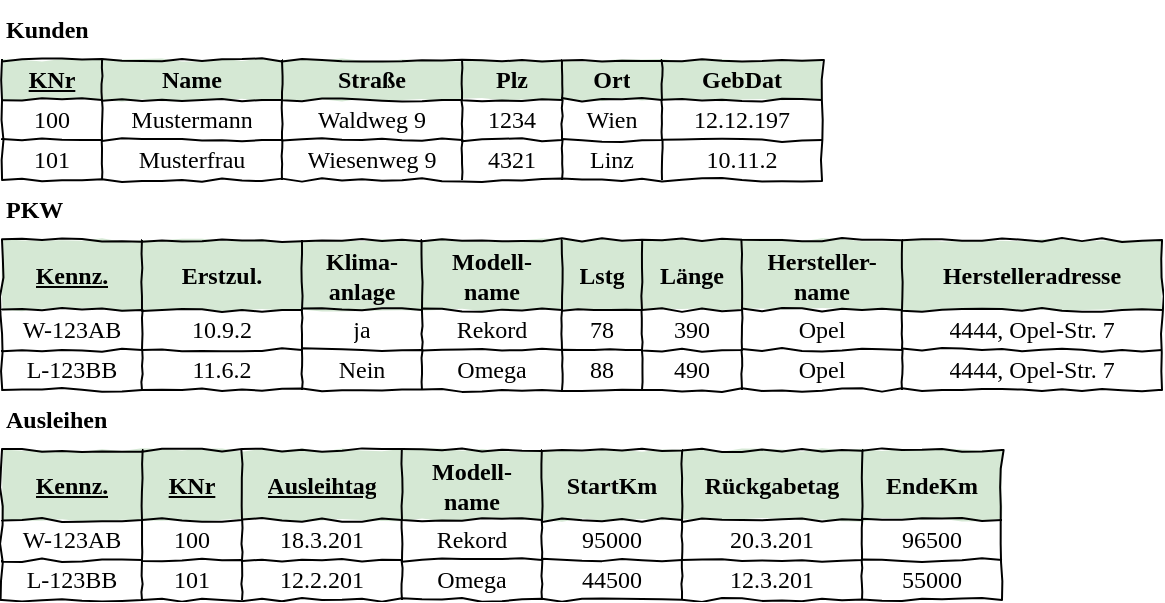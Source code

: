 <mxfile version="13.4.5" type="device"><diagram id="b6C6gAqckI_QUd7eWxeR" name="Page-1"><mxGraphModel dx="865" dy="506" grid="1" gridSize="10" guides="1" tooltips="1" connect="1" arrows="1" fold="1" page="1" pageScale="1" pageWidth="827" pageHeight="1169" math="0" shadow="0"><root><mxCell id="0"/><mxCell id="1" parent="0"/><mxCell id="mK8x0z9qfenftQ7Wl_zX-143" value="" style="rounded=0;whiteSpace=wrap;html=1;shadow=0;comic=1;startSize=0;fontFamily=Comic Sans MS;strokeColor=none;" vertex="1" parent="1"><mxGeometry x="80" y="310" width="500" height="40" as="geometry"/></mxCell><mxCell id="mK8x0z9qfenftQ7Wl_zX-167" value="" style="rounded=0;whiteSpace=wrap;html=1;shadow=0;comic=1;startSize=0;fontFamily=Comic Sans MS;strokeColor=none;" vertex="1" parent="1"><mxGeometry x="80" y="205" width="580" height="41" as="geometry"/></mxCell><mxCell id="mK8x0z9qfenftQ7Wl_zX-166" value="" style="rounded=0;whiteSpace=wrap;html=1;shadow=0;comic=1;startSize=0;fontFamily=Comic Sans MS;strokeColor=none;" vertex="1" parent="1"><mxGeometry x="80" y="100" width="410" height="40" as="geometry"/></mxCell><mxCell id="mK8x0z9qfenftQ7Wl_zX-81" value="" style="rounded=0;whiteSpace=wrap;html=1;shadow=0;comic=1;startSize=0;fillColor=#d5e8d4;fontFamily=Comic Sans MS;strokeColor=none;" vertex="1" parent="1"><mxGeometry x="80" y="170" width="580" height="35" as="geometry"/></mxCell><mxCell id="mK8x0z9qfenftQ7Wl_zX-80" value="" style="rounded=0;whiteSpace=wrap;html=1;shadow=0;comic=1;startSize=0;fillColor=#d5e8d4;fontFamily=Comic Sans MS;strokeColor=none;" vertex="1" parent="1"><mxGeometry x="80" y="80" width="410" height="20" as="geometry"/></mxCell><object label="" id="mK8x0z9qfenftQ7Wl_zX-1"><mxCell style="shape=table;html=1;whiteSpace=wrap;startSize=0;container=1;collapsible=0;childLayout=tableLayout;shadow=0;comic=1;fontFamily=Comic Sans MS;horizontal=1;arcSize=42;fillColor=none;" vertex="1" parent="1"><mxGeometry x="80" y="80" width="410" height="60" as="geometry"/></mxCell></object><mxCell id="mK8x0z9qfenftQ7Wl_zX-2" value="" style="shape=partialRectangle;html=1;whiteSpace=wrap;collapsible=0;dropTarget=0;pointerEvents=0;fillColor=none;top=0;left=0;bottom=0;right=0;points=[[0,0.5],[1,0.5]];portConstraint=eastwest;fontFamily=Comic Sans MS;" vertex="1" parent="mK8x0z9qfenftQ7Wl_zX-1"><mxGeometry width="410" height="20" as="geometry"/></mxCell><mxCell id="mK8x0z9qfenftQ7Wl_zX-3" value="&lt;span style=&quot;font-weight: 700&quot;&gt;&lt;u&gt;KNr&lt;/u&gt;&lt;/span&gt;" style="shape=partialRectangle;html=1;whiteSpace=wrap;connectable=0;top=0;left=0;bottom=0;right=0;overflow=hidden;fontFamily=Comic Sans MS;strokeColor=#82b366;comic=1;fillColor=none;" vertex="1" parent="mK8x0z9qfenftQ7Wl_zX-2"><mxGeometry width="50" height="20" as="geometry"/></mxCell><mxCell id="mK8x0z9qfenftQ7Wl_zX-4" value="&lt;span style=&quot;font-weight: 700&quot;&gt;Name&lt;/span&gt;" style="shape=partialRectangle;html=1;whiteSpace=wrap;connectable=0;top=0;left=0;bottom=0;right=0;overflow=hidden;fontFamily=Comic Sans MS;strokeColor=#82b366;comic=1;fillColor=none;" vertex="1" parent="mK8x0z9qfenftQ7Wl_zX-2"><mxGeometry x="50" width="90" height="20" as="geometry"/></mxCell><mxCell id="mK8x0z9qfenftQ7Wl_zX-5" value="&lt;span style=&quot;font-weight: 700&quot;&gt;Straße&lt;/span&gt;" style="shape=partialRectangle;html=1;whiteSpace=wrap;connectable=0;top=0;left=0;bottom=0;right=0;overflow=hidden;fontFamily=Comic Sans MS;strokeColor=#82b366;comic=1;fillColor=none;" vertex="1" parent="mK8x0z9qfenftQ7Wl_zX-2"><mxGeometry x="140" width="90" height="20" as="geometry"/></mxCell><mxCell id="mK8x0z9qfenftQ7Wl_zX-14" value="&lt;span style=&quot;font-weight: 700&quot;&gt;Plz&lt;/span&gt;" style="shape=partialRectangle;html=1;whiteSpace=wrap;connectable=0;top=0;left=0;bottom=0;right=0;overflow=hidden;fontFamily=Comic Sans MS;strokeColor=#82b366;comic=1;fillColor=none;" vertex="1" parent="mK8x0z9qfenftQ7Wl_zX-2"><mxGeometry x="230" width="50" height="20" as="geometry"/></mxCell><mxCell id="mK8x0z9qfenftQ7Wl_zX-17" value="&lt;span style=&quot;font-weight: 700&quot;&gt;Ort&lt;/span&gt;" style="shape=partialRectangle;html=1;whiteSpace=wrap;connectable=0;top=0;left=0;bottom=0;right=0;overflow=hidden;fontFamily=Comic Sans MS;strokeColor=#82b366;comic=1;fillColor=none;" vertex="1" parent="mK8x0z9qfenftQ7Wl_zX-2"><mxGeometry x="280" width="50" height="20" as="geometry"/></mxCell><mxCell id="mK8x0z9qfenftQ7Wl_zX-20" value="&lt;span style=&quot;font-weight: 700&quot;&gt;GebDat&lt;/span&gt;" style="shape=partialRectangle;html=1;whiteSpace=wrap;connectable=0;top=0;left=0;bottom=0;right=0;overflow=hidden;fontFamily=Comic Sans MS;strokeColor=#82b366;comic=1;fillColor=none;" vertex="1" parent="mK8x0z9qfenftQ7Wl_zX-2"><mxGeometry x="330" width="80" height="20" as="geometry"/></mxCell><mxCell id="mK8x0z9qfenftQ7Wl_zX-6" value="" style="shape=partialRectangle;html=1;whiteSpace=wrap;collapsible=0;dropTarget=0;pointerEvents=0;fillColor=none;top=0;left=0;bottom=0;right=0;points=[[0,0.5],[1,0.5]];portConstraint=eastwest;fontFamily=Comic Sans MS;" vertex="1" parent="mK8x0z9qfenftQ7Wl_zX-1"><mxGeometry y="20" width="410" height="20" as="geometry"/></mxCell><mxCell id="mK8x0z9qfenftQ7Wl_zX-7" value="100" style="shape=partialRectangle;html=1;whiteSpace=wrap;connectable=0;fillColor=none;top=0;left=0;bottom=0;right=0;overflow=hidden;fontFamily=Comic Sans MS;" vertex="1" parent="mK8x0z9qfenftQ7Wl_zX-6"><mxGeometry width="50" height="20" as="geometry"/></mxCell><mxCell id="mK8x0z9qfenftQ7Wl_zX-8" value="Mustermann" style="shape=partialRectangle;html=1;whiteSpace=wrap;connectable=0;fillColor=none;top=0;left=0;bottom=0;right=0;overflow=hidden;fontFamily=Comic Sans MS;" vertex="1" parent="mK8x0z9qfenftQ7Wl_zX-6"><mxGeometry x="50" width="90" height="20" as="geometry"/></mxCell><mxCell id="mK8x0z9qfenftQ7Wl_zX-9" value="Waldweg 9" style="shape=partialRectangle;html=1;whiteSpace=wrap;connectable=0;fillColor=none;top=0;left=0;bottom=0;right=0;overflow=hidden;fontFamily=Comic Sans MS;" vertex="1" parent="mK8x0z9qfenftQ7Wl_zX-6"><mxGeometry x="140" width="90" height="20" as="geometry"/></mxCell><mxCell id="mK8x0z9qfenftQ7Wl_zX-15" value="1234" style="shape=partialRectangle;html=1;whiteSpace=wrap;connectable=0;fillColor=none;top=0;left=0;bottom=0;right=0;overflow=hidden;fontFamily=Comic Sans MS;" vertex="1" parent="mK8x0z9qfenftQ7Wl_zX-6"><mxGeometry x="230" width="50" height="20" as="geometry"/></mxCell><mxCell id="mK8x0z9qfenftQ7Wl_zX-18" value="Wien" style="shape=partialRectangle;html=1;whiteSpace=wrap;connectable=0;fillColor=none;top=0;left=0;bottom=0;right=0;overflow=hidden;fontFamily=Comic Sans MS;" vertex="1" parent="mK8x0z9qfenftQ7Wl_zX-6"><mxGeometry x="280" width="50" height="20" as="geometry"/></mxCell><mxCell id="mK8x0z9qfenftQ7Wl_zX-21" value="12.12.197" style="shape=partialRectangle;html=1;whiteSpace=wrap;connectable=0;fillColor=none;top=0;left=0;bottom=0;right=0;overflow=hidden;fontFamily=Comic Sans MS;" vertex="1" parent="mK8x0z9qfenftQ7Wl_zX-6"><mxGeometry x="330" width="80" height="20" as="geometry"/></mxCell><mxCell id="mK8x0z9qfenftQ7Wl_zX-72" style="shape=partialRectangle;html=1;whiteSpace=wrap;collapsible=0;dropTarget=0;pointerEvents=0;fillColor=none;top=0;left=0;bottom=0;right=0;points=[[0,0.5],[1,0.5]];portConstraint=eastwest;fontFamily=Comic Sans MS;" vertex="1" parent="mK8x0z9qfenftQ7Wl_zX-1"><mxGeometry y="40" width="410" height="20" as="geometry"/></mxCell><mxCell id="mK8x0z9qfenftQ7Wl_zX-73" value="&lt;span&gt;101&lt;/span&gt;" style="shape=partialRectangle;html=1;whiteSpace=wrap;connectable=0;fillColor=none;top=0;left=0;bottom=0;right=0;overflow=hidden;fontFamily=Comic Sans MS;" vertex="1" parent="mK8x0z9qfenftQ7Wl_zX-72"><mxGeometry width="50" height="20" as="geometry"/></mxCell><mxCell id="mK8x0z9qfenftQ7Wl_zX-74" value="&lt;span&gt;Musterfrau&lt;/span&gt;" style="shape=partialRectangle;html=1;whiteSpace=wrap;connectable=0;fillColor=none;top=0;left=0;bottom=0;right=0;overflow=hidden;fontFamily=Comic Sans MS;" vertex="1" parent="mK8x0z9qfenftQ7Wl_zX-72"><mxGeometry x="50" width="90" height="20" as="geometry"/></mxCell><mxCell id="mK8x0z9qfenftQ7Wl_zX-75" value="&lt;span&gt;Wiesenweg 9&lt;/span&gt;" style="shape=partialRectangle;html=1;whiteSpace=wrap;connectable=0;fillColor=none;top=0;left=0;bottom=0;right=0;overflow=hidden;fontFamily=Comic Sans MS;" vertex="1" parent="mK8x0z9qfenftQ7Wl_zX-72"><mxGeometry x="140" width="90" height="20" as="geometry"/></mxCell><mxCell id="mK8x0z9qfenftQ7Wl_zX-76" value="&lt;span&gt;4321&lt;/span&gt;" style="shape=partialRectangle;html=1;whiteSpace=wrap;connectable=0;fillColor=none;top=0;left=0;bottom=0;right=0;overflow=hidden;fontFamily=Comic Sans MS;" vertex="1" parent="mK8x0z9qfenftQ7Wl_zX-72"><mxGeometry x="230" width="50" height="20" as="geometry"/></mxCell><mxCell id="mK8x0z9qfenftQ7Wl_zX-77" value="&lt;span&gt;Linz&lt;/span&gt;" style="shape=partialRectangle;html=1;whiteSpace=wrap;connectable=0;fillColor=none;top=0;left=0;bottom=0;right=0;overflow=hidden;fontFamily=Comic Sans MS;" vertex="1" parent="mK8x0z9qfenftQ7Wl_zX-72"><mxGeometry x="280" width="50" height="20" as="geometry"/></mxCell><mxCell id="mK8x0z9qfenftQ7Wl_zX-78" value="&lt;span&gt;10.11.2&lt;/span&gt;" style="shape=partialRectangle;html=1;whiteSpace=wrap;connectable=0;fillColor=none;top=0;left=0;bottom=0;right=0;overflow=hidden;fontFamily=Comic Sans MS;" vertex="1" parent="mK8x0z9qfenftQ7Wl_zX-72"><mxGeometry x="330" width="80" height="20" as="geometry"/></mxCell><mxCell id="mK8x0z9qfenftQ7Wl_zX-110" value="" style="rounded=0;whiteSpace=wrap;html=1;shadow=0;comic=1;startSize=0;fillColor=#d5e8d4;fontFamily=Comic Sans MS;strokeColor=none;" vertex="1" parent="1"><mxGeometry x="80" y="275" width="500" height="35" as="geometry"/></mxCell><object label="" id="mK8x0z9qfenftQ7Wl_zX-111"><mxCell style="shape=table;html=1;whiteSpace=wrap;startSize=0;container=1;collapsible=0;childLayout=tableLayout;shadow=0;comic=1;fontFamily=Comic Sans MS;horizontal=1;arcSize=42;fillColor=none;" vertex="1" parent="1"><mxGeometry x="80" y="275" width="500" height="75" as="geometry"/></mxCell></object><mxCell id="mK8x0z9qfenftQ7Wl_zX-112" value="" style="shape=partialRectangle;html=1;whiteSpace=wrap;collapsible=0;dropTarget=0;pointerEvents=0;fillColor=none;top=0;left=0;bottom=0;right=0;points=[[0,0.5],[1,0.5]];portConstraint=eastwest;fontFamily=Comic Sans MS;" vertex="1" parent="mK8x0z9qfenftQ7Wl_zX-111"><mxGeometry width="500" height="35" as="geometry"/></mxCell><mxCell id="mK8x0z9qfenftQ7Wl_zX-113" value="&lt;span style=&quot;font-weight: 700&quot;&gt;&lt;u&gt;Kennz.&lt;/u&gt;&lt;/span&gt;" style="shape=partialRectangle;html=1;whiteSpace=wrap;connectable=0;top=0;left=0;bottom=0;right=0;overflow=hidden;fontFamily=Comic Sans MS;strokeColor=#82b366;comic=1;fillColor=none;" vertex="1" parent="mK8x0z9qfenftQ7Wl_zX-112"><mxGeometry width="70" height="35" as="geometry"/></mxCell><mxCell id="mK8x0z9qfenftQ7Wl_zX-114" value="&lt;span style=&quot;font-weight: 700&quot;&gt;&lt;u&gt;KNr&lt;/u&gt;&lt;/span&gt;" style="shape=partialRectangle;html=1;whiteSpace=wrap;connectable=0;top=0;left=0;bottom=0;right=0;overflow=hidden;fontFamily=Comic Sans MS;strokeColor=#82b366;comic=1;fillColor=none;" vertex="1" parent="mK8x0z9qfenftQ7Wl_zX-112"><mxGeometry x="70" width="50" height="35" as="geometry"/></mxCell><mxCell id="mK8x0z9qfenftQ7Wl_zX-115" value="&lt;b&gt;&lt;u&gt;Ausleihtag&lt;/u&gt;&lt;/b&gt;" style="shape=partialRectangle;html=1;whiteSpace=wrap;connectable=0;top=0;left=0;bottom=0;right=0;overflow=hidden;fontFamily=Comic Sans MS;strokeColor=#82b366;comic=1;fillColor=none;" vertex="1" parent="mK8x0z9qfenftQ7Wl_zX-112"><mxGeometry x="120" width="80" height="35" as="geometry"/></mxCell><mxCell id="mK8x0z9qfenftQ7Wl_zX-116" value="&lt;span style=&quot;font-weight: 700&quot;&gt;Modell-&lt;br&gt;name&lt;br&gt;&lt;/span&gt;" style="shape=partialRectangle;html=1;whiteSpace=wrap;connectable=0;top=0;left=0;bottom=0;right=0;overflow=hidden;fontFamily=Comic Sans MS;strokeColor=#82b366;comic=1;fillColor=none;" vertex="1" parent="mK8x0z9qfenftQ7Wl_zX-112"><mxGeometry x="200" width="70" height="35" as="geometry"/></mxCell><mxCell id="mK8x0z9qfenftQ7Wl_zX-117" value="&lt;span style=&quot;font-weight: 700&quot;&gt;StartKm&lt;/span&gt;" style="shape=partialRectangle;html=1;whiteSpace=wrap;connectable=0;top=0;left=0;bottom=0;right=0;overflow=hidden;fontFamily=Comic Sans MS;strokeColor=#82b366;comic=1;fillColor=none;" vertex="1" parent="mK8x0z9qfenftQ7Wl_zX-112"><mxGeometry x="270" width="70" height="35" as="geometry"/></mxCell><mxCell id="mK8x0z9qfenftQ7Wl_zX-118" value="&lt;span style=&quot;font-weight: 700&quot;&gt;Rückgabetag&lt;/span&gt;" style="shape=partialRectangle;html=1;whiteSpace=wrap;connectable=0;top=0;left=0;bottom=0;right=0;overflow=hidden;fontFamily=Comic Sans MS;strokeColor=#82b366;comic=1;fillColor=none;" vertex="1" parent="mK8x0z9qfenftQ7Wl_zX-112"><mxGeometry x="340" width="90" height="35" as="geometry"/></mxCell><mxCell id="mK8x0z9qfenftQ7Wl_zX-119" value="EndeKm" style="shape=partialRectangle;html=1;whiteSpace=wrap;connectable=0;top=0;left=0;bottom=0;right=0;overflow=hidden;fontFamily=Comic Sans MS;strokeColor=#82b366;comic=1;fillColor=none;fontStyle=1" vertex="1" parent="mK8x0z9qfenftQ7Wl_zX-112"><mxGeometry x="430" width="70" height="35" as="geometry"/></mxCell><mxCell id="mK8x0z9qfenftQ7Wl_zX-121" value="" style="shape=partialRectangle;html=1;whiteSpace=wrap;collapsible=0;dropTarget=0;pointerEvents=0;fillColor=none;top=0;left=0;bottom=0;right=0;points=[[0,0.5],[1,0.5]];portConstraint=eastwest;fontFamily=Comic Sans MS;" vertex="1" parent="mK8x0z9qfenftQ7Wl_zX-111"><mxGeometry y="35" width="500" height="20" as="geometry"/></mxCell><mxCell id="mK8x0z9qfenftQ7Wl_zX-122" value="W-123AB" style="shape=partialRectangle;html=1;whiteSpace=wrap;connectable=0;fillColor=none;top=0;left=0;bottom=0;right=0;overflow=hidden;fontFamily=Comic Sans MS;" vertex="1" parent="mK8x0z9qfenftQ7Wl_zX-121"><mxGeometry width="70" height="20" as="geometry"/></mxCell><mxCell id="mK8x0z9qfenftQ7Wl_zX-123" value="100" style="shape=partialRectangle;html=1;whiteSpace=wrap;connectable=0;fillColor=none;top=0;left=0;bottom=0;right=0;overflow=hidden;fontFamily=Comic Sans MS;" vertex="1" parent="mK8x0z9qfenftQ7Wl_zX-121"><mxGeometry x="70" width="50" height="20" as="geometry"/></mxCell><mxCell id="mK8x0z9qfenftQ7Wl_zX-124" value="18.3.201" style="shape=partialRectangle;html=1;whiteSpace=wrap;connectable=0;fillColor=none;top=0;left=0;bottom=0;right=0;overflow=hidden;fontFamily=Comic Sans MS;" vertex="1" parent="mK8x0z9qfenftQ7Wl_zX-121"><mxGeometry x="120" width="80" height="20" as="geometry"/></mxCell><mxCell id="mK8x0z9qfenftQ7Wl_zX-125" value="Rekord" style="shape=partialRectangle;html=1;whiteSpace=wrap;connectable=0;fillColor=none;top=0;left=0;bottom=0;right=0;overflow=hidden;fontFamily=Comic Sans MS;" vertex="1" parent="mK8x0z9qfenftQ7Wl_zX-121"><mxGeometry x="200" width="70" height="20" as="geometry"/></mxCell><mxCell id="mK8x0z9qfenftQ7Wl_zX-126" value="95000" style="shape=partialRectangle;html=1;whiteSpace=wrap;connectable=0;fillColor=none;top=0;left=0;bottom=0;right=0;overflow=hidden;fontFamily=Comic Sans MS;" vertex="1" parent="mK8x0z9qfenftQ7Wl_zX-121"><mxGeometry x="270" width="70" height="20" as="geometry"/></mxCell><mxCell id="mK8x0z9qfenftQ7Wl_zX-127" value="20.3.201" style="shape=partialRectangle;html=1;whiteSpace=wrap;connectable=0;fillColor=none;top=0;left=0;bottom=0;right=0;overflow=hidden;fontFamily=Comic Sans MS;" vertex="1" parent="mK8x0z9qfenftQ7Wl_zX-121"><mxGeometry x="340" width="90" height="20" as="geometry"/></mxCell><mxCell id="mK8x0z9qfenftQ7Wl_zX-128" value="96500" style="shape=partialRectangle;html=1;whiteSpace=wrap;connectable=0;fillColor=none;top=0;left=0;bottom=0;right=0;overflow=hidden;fontFamily=Comic Sans MS;" vertex="1" parent="mK8x0z9qfenftQ7Wl_zX-121"><mxGeometry x="430" width="70" height="20" as="geometry"/></mxCell><mxCell id="mK8x0z9qfenftQ7Wl_zX-130" style="shape=partialRectangle;html=1;whiteSpace=wrap;collapsible=0;dropTarget=0;pointerEvents=0;fillColor=none;top=0;left=0;bottom=0;right=0;points=[[0,0.5],[1,0.5]];portConstraint=eastwest;fontFamily=Comic Sans MS;" vertex="1" parent="mK8x0z9qfenftQ7Wl_zX-111"><mxGeometry y="55" width="500" height="20" as="geometry"/></mxCell><mxCell id="mK8x0z9qfenftQ7Wl_zX-131" value="L-123BB" style="shape=partialRectangle;html=1;whiteSpace=wrap;connectable=0;fillColor=none;top=0;left=0;bottom=0;right=0;overflow=hidden;fontFamily=Comic Sans MS;" vertex="1" parent="mK8x0z9qfenftQ7Wl_zX-130"><mxGeometry width="70" height="20" as="geometry"/></mxCell><mxCell id="mK8x0z9qfenftQ7Wl_zX-132" value="101" style="shape=partialRectangle;html=1;whiteSpace=wrap;connectable=0;fillColor=none;top=0;left=0;bottom=0;right=0;overflow=hidden;fontFamily=Comic Sans MS;" vertex="1" parent="mK8x0z9qfenftQ7Wl_zX-130"><mxGeometry x="70" width="50" height="20" as="geometry"/></mxCell><mxCell id="mK8x0z9qfenftQ7Wl_zX-133" value="&lt;span&gt;12.2.201&lt;/span&gt;" style="shape=partialRectangle;html=1;whiteSpace=wrap;connectable=0;fillColor=none;top=0;left=0;bottom=0;right=0;overflow=hidden;fontFamily=Comic Sans MS;" vertex="1" parent="mK8x0z9qfenftQ7Wl_zX-130"><mxGeometry x="120" width="80" height="20" as="geometry"/></mxCell><mxCell id="mK8x0z9qfenftQ7Wl_zX-134" value="Omega" style="shape=partialRectangle;html=1;whiteSpace=wrap;connectable=0;fillColor=none;top=0;left=0;bottom=0;right=0;overflow=hidden;fontFamily=Comic Sans MS;" vertex="1" parent="mK8x0z9qfenftQ7Wl_zX-130"><mxGeometry x="200" width="70" height="20" as="geometry"/></mxCell><mxCell id="mK8x0z9qfenftQ7Wl_zX-135" value="&lt;span&gt;44500&lt;/span&gt;" style="shape=partialRectangle;html=1;whiteSpace=wrap;connectable=0;fillColor=none;top=0;left=0;bottom=0;right=0;overflow=hidden;fontFamily=Comic Sans MS;" vertex="1" parent="mK8x0z9qfenftQ7Wl_zX-130"><mxGeometry x="270" width="70" height="20" as="geometry"/></mxCell><mxCell id="mK8x0z9qfenftQ7Wl_zX-136" value="&lt;span&gt;12.3.201&lt;/span&gt;" style="shape=partialRectangle;html=1;whiteSpace=wrap;connectable=0;fillColor=none;top=0;left=0;bottom=0;right=0;overflow=hidden;fontFamily=Comic Sans MS;" vertex="1" parent="mK8x0z9qfenftQ7Wl_zX-130"><mxGeometry x="340" width="90" height="20" as="geometry"/></mxCell><mxCell id="mK8x0z9qfenftQ7Wl_zX-137" value="55000" style="shape=partialRectangle;html=1;whiteSpace=wrap;connectable=0;fillColor=none;top=0;left=0;bottom=0;right=0;overflow=hidden;fontFamily=Comic Sans MS;" vertex="1" parent="mK8x0z9qfenftQ7Wl_zX-130"><mxGeometry x="430" width="70" height="20" as="geometry"/></mxCell><mxCell id="mK8x0z9qfenftQ7Wl_zX-139" value="&lt;b&gt;Kunden&lt;/b&gt;" style="text;html=1;strokeColor=none;fillColor=none;align=left;verticalAlign=middle;whiteSpace=wrap;rounded=0;shadow=0;comic=1;startSize=0;fontFamily=Comic Sans MS;" vertex="1" parent="1"><mxGeometry x="80" y="50" width="90" height="30" as="geometry"/></mxCell><object label="" id="mK8x0z9qfenftQ7Wl_zX-82"><mxCell style="shape=table;html=1;whiteSpace=wrap;startSize=0;container=1;collapsible=0;childLayout=tableLayout;shadow=0;comic=1;fontFamily=Comic Sans MS;horizontal=1;arcSize=42;fillColor=none;" vertex="1" parent="1"><mxGeometry x="80" y="170" width="580" height="75" as="geometry"/></mxCell></object><mxCell id="mK8x0z9qfenftQ7Wl_zX-83" value="" style="shape=partialRectangle;html=1;whiteSpace=wrap;collapsible=0;dropTarget=0;pointerEvents=0;fillColor=none;top=0;left=0;bottom=0;right=0;points=[[0,0.5],[1,0.5]];portConstraint=eastwest;fontFamily=Comic Sans MS;" vertex="1" parent="mK8x0z9qfenftQ7Wl_zX-82"><mxGeometry width="580" height="35" as="geometry"/></mxCell><mxCell id="mK8x0z9qfenftQ7Wl_zX-84" value="&lt;span style=&quot;font-weight: 700&quot;&gt;&lt;u&gt;Kennz.&lt;/u&gt;&lt;/span&gt;" style="shape=partialRectangle;html=1;whiteSpace=wrap;connectable=0;top=0;left=0;bottom=0;right=0;overflow=hidden;fontFamily=Comic Sans MS;strokeColor=#82b366;comic=1;fillColor=none;" vertex="1" parent="mK8x0z9qfenftQ7Wl_zX-83"><mxGeometry width="70" height="35" as="geometry"/></mxCell><mxCell id="mK8x0z9qfenftQ7Wl_zX-85" value="&lt;span style=&quot;font-weight: 700&quot;&gt;Erstzul.&lt;/span&gt;" style="shape=partialRectangle;html=1;whiteSpace=wrap;connectable=0;top=0;left=0;bottom=0;right=0;overflow=hidden;fontFamily=Comic Sans MS;strokeColor=#82b366;comic=1;fillColor=none;" vertex="1" parent="mK8x0z9qfenftQ7Wl_zX-83"><mxGeometry x="70" width="80" height="35" as="geometry"/></mxCell><mxCell id="mK8x0z9qfenftQ7Wl_zX-86" value="&lt;span style=&quot;font-weight: 700&quot;&gt;Klima-&lt;br&gt;anlage&lt;/span&gt;" style="shape=partialRectangle;html=1;whiteSpace=wrap;connectable=0;top=0;left=0;bottom=0;right=0;overflow=hidden;fontFamily=Comic Sans MS;strokeColor=#82b366;comic=1;fillColor=none;" vertex="1" parent="mK8x0z9qfenftQ7Wl_zX-83"><mxGeometry x="150" width="60" height="35" as="geometry"/></mxCell><mxCell id="mK8x0z9qfenftQ7Wl_zX-87" value="&lt;span style=&quot;font-weight: 700&quot;&gt;Modell-&lt;br&gt;name&lt;br&gt;&lt;/span&gt;" style="shape=partialRectangle;html=1;whiteSpace=wrap;connectable=0;top=0;left=0;bottom=0;right=0;overflow=hidden;fontFamily=Comic Sans MS;strokeColor=#82b366;comic=1;fillColor=none;" vertex="1" parent="mK8x0z9qfenftQ7Wl_zX-83"><mxGeometry x="210" width="70" height="35" as="geometry"/></mxCell><mxCell id="mK8x0z9qfenftQ7Wl_zX-88" value="&lt;span style=&quot;font-weight: 700&quot;&gt;Lstg&lt;/span&gt;" style="shape=partialRectangle;html=1;whiteSpace=wrap;connectable=0;top=0;left=0;bottom=0;right=0;overflow=hidden;fontFamily=Comic Sans MS;strokeColor=#82b366;comic=1;fillColor=none;" vertex="1" parent="mK8x0z9qfenftQ7Wl_zX-83"><mxGeometry x="280" width="40" height="35" as="geometry"/></mxCell><mxCell id="mK8x0z9qfenftQ7Wl_zX-89" value="&lt;span style=&quot;font-weight: 700&quot;&gt;Länge&lt;/span&gt;" style="shape=partialRectangle;html=1;whiteSpace=wrap;connectable=0;top=0;left=0;bottom=0;right=0;overflow=hidden;fontFamily=Comic Sans MS;strokeColor=#82b366;comic=1;fillColor=none;" vertex="1" parent="mK8x0z9qfenftQ7Wl_zX-83"><mxGeometry x="320" width="50" height="35" as="geometry"/></mxCell><mxCell id="mK8x0z9qfenftQ7Wl_zX-104" value="Hersteller-&lt;br&gt;name" style="shape=partialRectangle;html=1;whiteSpace=wrap;connectable=0;top=0;left=0;bottom=0;right=0;overflow=hidden;fontFamily=Comic Sans MS;strokeColor=#82b366;comic=1;fillColor=none;fontStyle=1" vertex="1" parent="mK8x0z9qfenftQ7Wl_zX-83"><mxGeometry x="370" width="80" height="35" as="geometry"/></mxCell><mxCell id="mK8x0z9qfenftQ7Wl_zX-107" value="Herstelleradresse" style="shape=partialRectangle;html=1;whiteSpace=wrap;connectable=0;top=0;left=0;bottom=0;right=0;overflow=hidden;fontFamily=Comic Sans MS;strokeColor=#82b366;comic=1;fillColor=none;fontStyle=1" vertex="1" parent="mK8x0z9qfenftQ7Wl_zX-83"><mxGeometry x="450" width="130" height="35" as="geometry"/></mxCell><mxCell id="mK8x0z9qfenftQ7Wl_zX-90" value="" style="shape=partialRectangle;html=1;whiteSpace=wrap;collapsible=0;dropTarget=0;pointerEvents=0;fillColor=none;top=0;left=0;bottom=0;right=0;points=[[0,0.5],[1,0.5]];portConstraint=eastwest;fontFamily=Comic Sans MS;" vertex="1" parent="mK8x0z9qfenftQ7Wl_zX-82"><mxGeometry y="35" width="580" height="20" as="geometry"/></mxCell><mxCell id="mK8x0z9qfenftQ7Wl_zX-91" value="W-123AB" style="shape=partialRectangle;html=1;whiteSpace=wrap;connectable=0;fillColor=none;top=0;left=0;bottom=0;right=0;overflow=hidden;fontFamily=Comic Sans MS;" vertex="1" parent="mK8x0z9qfenftQ7Wl_zX-90"><mxGeometry width="70" height="20" as="geometry"/></mxCell><mxCell id="mK8x0z9qfenftQ7Wl_zX-92" value="10.9.2" style="shape=partialRectangle;html=1;whiteSpace=wrap;connectable=0;fillColor=none;top=0;left=0;bottom=0;right=0;overflow=hidden;fontFamily=Comic Sans MS;" vertex="1" parent="mK8x0z9qfenftQ7Wl_zX-90"><mxGeometry x="70" width="80" height="20" as="geometry"/></mxCell><mxCell id="mK8x0z9qfenftQ7Wl_zX-93" value="ja" style="shape=partialRectangle;html=1;whiteSpace=wrap;connectable=0;fillColor=none;top=0;left=0;bottom=0;right=0;overflow=hidden;fontFamily=Comic Sans MS;" vertex="1" parent="mK8x0z9qfenftQ7Wl_zX-90"><mxGeometry x="150" width="60" height="20" as="geometry"/></mxCell><mxCell id="mK8x0z9qfenftQ7Wl_zX-94" value="Rekord" style="shape=partialRectangle;html=1;whiteSpace=wrap;connectable=0;fillColor=none;top=0;left=0;bottom=0;right=0;overflow=hidden;fontFamily=Comic Sans MS;" vertex="1" parent="mK8x0z9qfenftQ7Wl_zX-90"><mxGeometry x="210" width="70" height="20" as="geometry"/></mxCell><mxCell id="mK8x0z9qfenftQ7Wl_zX-95" value="78" style="shape=partialRectangle;html=1;whiteSpace=wrap;connectable=0;fillColor=none;top=0;left=0;bottom=0;right=0;overflow=hidden;fontFamily=Comic Sans MS;" vertex="1" parent="mK8x0z9qfenftQ7Wl_zX-90"><mxGeometry x="280" width="40" height="20" as="geometry"/></mxCell><mxCell id="mK8x0z9qfenftQ7Wl_zX-96" value="390" style="shape=partialRectangle;html=1;whiteSpace=wrap;connectable=0;fillColor=none;top=0;left=0;bottom=0;right=0;overflow=hidden;fontFamily=Comic Sans MS;" vertex="1" parent="mK8x0z9qfenftQ7Wl_zX-90"><mxGeometry x="320" width="50" height="20" as="geometry"/></mxCell><mxCell id="mK8x0z9qfenftQ7Wl_zX-105" value="Opel" style="shape=partialRectangle;html=1;whiteSpace=wrap;connectable=0;fillColor=none;top=0;left=0;bottom=0;right=0;overflow=hidden;fontFamily=Comic Sans MS;" vertex="1" parent="mK8x0z9qfenftQ7Wl_zX-90"><mxGeometry x="370" width="80" height="20" as="geometry"/></mxCell><mxCell id="mK8x0z9qfenftQ7Wl_zX-108" value="4444, Opel-Str. 7" style="shape=partialRectangle;html=1;whiteSpace=wrap;connectable=0;fillColor=none;top=0;left=0;bottom=0;right=0;overflow=hidden;fontFamily=Comic Sans MS;" vertex="1" parent="mK8x0z9qfenftQ7Wl_zX-90"><mxGeometry x="450" width="130" height="20" as="geometry"/></mxCell><mxCell id="mK8x0z9qfenftQ7Wl_zX-97" style="shape=partialRectangle;html=1;whiteSpace=wrap;collapsible=0;dropTarget=0;pointerEvents=0;fillColor=none;top=0;left=0;bottom=0;right=0;points=[[0,0.5],[1,0.5]];portConstraint=eastwest;fontFamily=Comic Sans MS;" vertex="1" parent="mK8x0z9qfenftQ7Wl_zX-82"><mxGeometry y="55" width="580" height="20" as="geometry"/></mxCell><mxCell id="mK8x0z9qfenftQ7Wl_zX-98" value="L-123BB" style="shape=partialRectangle;html=1;whiteSpace=wrap;connectable=0;fillColor=none;top=0;left=0;bottom=0;right=0;overflow=hidden;fontFamily=Comic Sans MS;" vertex="1" parent="mK8x0z9qfenftQ7Wl_zX-97"><mxGeometry width="70" height="20" as="geometry"/></mxCell><mxCell id="mK8x0z9qfenftQ7Wl_zX-99" value="11.6.2" style="shape=partialRectangle;html=1;whiteSpace=wrap;connectable=0;fillColor=none;top=0;left=0;bottom=0;right=0;overflow=hidden;fontFamily=Comic Sans MS;" vertex="1" parent="mK8x0z9qfenftQ7Wl_zX-97"><mxGeometry x="70" width="80" height="20" as="geometry"/></mxCell><mxCell id="mK8x0z9qfenftQ7Wl_zX-100" value="&lt;span&gt;Nein&lt;/span&gt;" style="shape=partialRectangle;html=1;whiteSpace=wrap;connectable=0;fillColor=none;top=0;left=0;bottom=0;right=0;overflow=hidden;fontFamily=Comic Sans MS;" vertex="1" parent="mK8x0z9qfenftQ7Wl_zX-97"><mxGeometry x="150" width="60" height="20" as="geometry"/></mxCell><mxCell id="mK8x0z9qfenftQ7Wl_zX-101" value="Omega" style="shape=partialRectangle;html=1;whiteSpace=wrap;connectable=0;fillColor=none;top=0;left=0;bottom=0;right=0;overflow=hidden;fontFamily=Comic Sans MS;" vertex="1" parent="mK8x0z9qfenftQ7Wl_zX-97"><mxGeometry x="210" width="70" height="20" as="geometry"/></mxCell><mxCell id="mK8x0z9qfenftQ7Wl_zX-102" value="&lt;span&gt;88&lt;/span&gt;" style="shape=partialRectangle;html=1;whiteSpace=wrap;connectable=0;fillColor=none;top=0;left=0;bottom=0;right=0;overflow=hidden;fontFamily=Comic Sans MS;" vertex="1" parent="mK8x0z9qfenftQ7Wl_zX-97"><mxGeometry x="280" width="40" height="20" as="geometry"/></mxCell><mxCell id="mK8x0z9qfenftQ7Wl_zX-103" value="&lt;span&gt;490&lt;/span&gt;" style="shape=partialRectangle;html=1;whiteSpace=wrap;connectable=0;fillColor=none;top=0;left=0;bottom=0;right=0;overflow=hidden;fontFamily=Comic Sans MS;" vertex="1" parent="mK8x0z9qfenftQ7Wl_zX-97"><mxGeometry x="320" width="50" height="20" as="geometry"/></mxCell><mxCell id="mK8x0z9qfenftQ7Wl_zX-106" value="Opel" style="shape=partialRectangle;html=1;whiteSpace=wrap;connectable=0;fillColor=none;top=0;left=0;bottom=0;right=0;overflow=hidden;fontFamily=Comic Sans MS;" vertex="1" parent="mK8x0z9qfenftQ7Wl_zX-97"><mxGeometry x="370" width="80" height="20" as="geometry"/></mxCell><mxCell id="mK8x0z9qfenftQ7Wl_zX-109" value="&lt;span&gt;4444, Opel-Str. 7&lt;/span&gt;" style="shape=partialRectangle;html=1;whiteSpace=wrap;connectable=0;fillColor=none;top=0;left=0;bottom=0;right=0;overflow=hidden;fontFamily=Comic Sans MS;" vertex="1" parent="mK8x0z9qfenftQ7Wl_zX-97"><mxGeometry x="450" width="130" height="20" as="geometry"/></mxCell><mxCell id="mK8x0z9qfenftQ7Wl_zX-141" value="&lt;b&gt;PKW&lt;/b&gt;&lt;span style=&quot;color: rgba(0 , 0 , 0 , 0) ; font-family: monospace ; font-size: 0px&quot;&gt;%3CmxGraphModel%3E%3Croot%3E%3CmxCell%20id%3D%220%22%2F%3E%3CmxCell%20id%3D%221%22%20parent%3D%220%22%2F%3E%3CmxCell%20id%3D%222%22%20value%3D%22%26lt%3Bb%26gt%3BKunden%26lt%3B%2Fb%26gt%3B%22%20style%3D%22text%3Bhtml%3D1%3BstrokeColor%3Dnone%3BfillColor%3Dnone%3Balign%3Dleft%3BverticalAlign%3Dmiddle%3BwhiteSpace%3Dwrap%3Brounded%3D0%3Bshadow%3D0%3Bcomic%3D1%3BstartSize%3D0%3BfontFamily%3DComic%20Sans%20MS%3B%22%20vertex%3D%221%22%20parent%3D%221%22%3E%3CmxGeometry%20x%3D%2280%22%20y%3D%2250%22%20width%3D%2290%22%20height%3D%2230%22%20as%3D%22geometry%22%2F%3E%3C%2FmxCell%3E%3C%2Froot%3E%3C%2FmxGraphModel%3E&lt;/span&gt;" style="text;html=1;strokeColor=none;fillColor=none;align=left;verticalAlign=middle;whiteSpace=wrap;rounded=0;shadow=0;comic=1;startSize=0;fontFamily=Comic Sans MS;" vertex="1" parent="1"><mxGeometry x="80" y="140" width="90" height="30" as="geometry"/></mxCell><mxCell id="mK8x0z9qfenftQ7Wl_zX-142" value="&lt;b&gt;Ausleihen&lt;/b&gt;" style="text;html=1;strokeColor=none;fillColor=none;align=left;verticalAlign=middle;whiteSpace=wrap;rounded=0;shadow=0;comic=1;startSize=0;fontFamily=Comic Sans MS;" vertex="1" parent="1"><mxGeometry x="80" y="245" width="90" height="30" as="geometry"/></mxCell></root></mxGraphModel></diagram></mxfile>